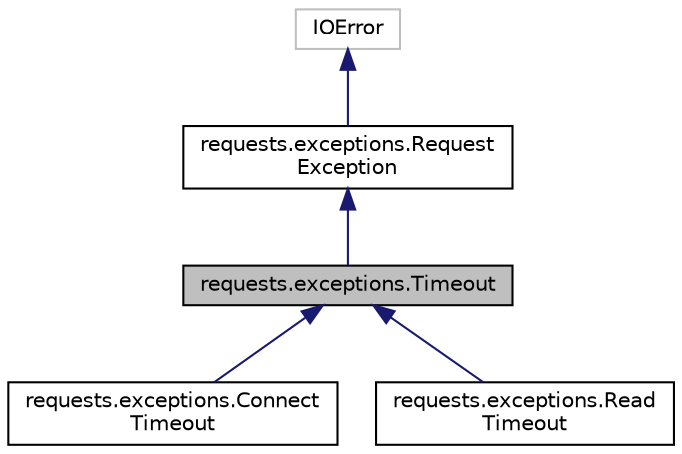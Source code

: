 digraph "requests.exceptions.Timeout"
{
 // LATEX_PDF_SIZE
  edge [fontname="Helvetica",fontsize="10",labelfontname="Helvetica",labelfontsize="10"];
  node [fontname="Helvetica",fontsize="10",shape=record];
  Node1 [label="requests.exceptions.Timeout",height=0.2,width=0.4,color="black", fillcolor="grey75", style="filled", fontcolor="black",tooltip=" "];
  Node2 -> Node1 [dir="back",color="midnightblue",fontsize="10",style="solid"];
  Node2 [label="requests.exceptions.Request\lException",height=0.2,width=0.4,color="black", fillcolor="white", style="filled",URL="$classrequests_1_1exceptions_1_1RequestException.html",tooltip=" "];
  Node3 -> Node2 [dir="back",color="midnightblue",fontsize="10",style="solid"];
  Node3 [label="IOError",height=0.2,width=0.4,color="grey75", fillcolor="white", style="filled",tooltip=" "];
  Node1 -> Node4 [dir="back",color="midnightblue",fontsize="10",style="solid"];
  Node4 [label="requests.exceptions.Connect\lTimeout",height=0.2,width=0.4,color="black", fillcolor="white", style="filled",URL="$classrequests_1_1exceptions_1_1ConnectTimeout.html",tooltip=" "];
  Node1 -> Node5 [dir="back",color="midnightblue",fontsize="10",style="solid"];
  Node5 [label="requests.exceptions.Read\lTimeout",height=0.2,width=0.4,color="black", fillcolor="white", style="filled",URL="$classrequests_1_1exceptions_1_1ReadTimeout.html",tooltip=" "];
}
